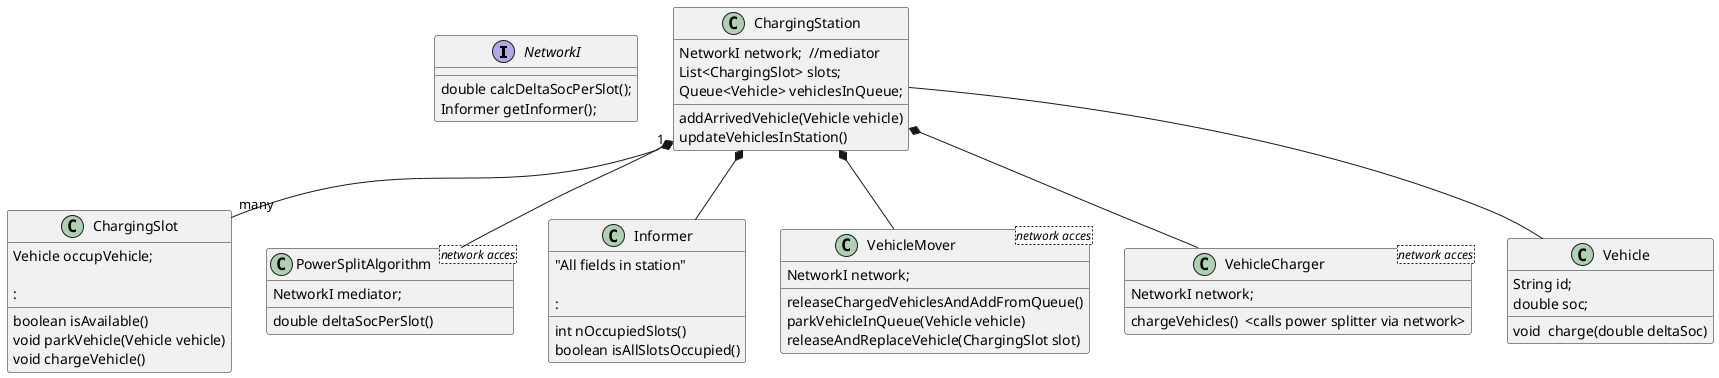 @startuml


interface NetworkI {
    double calcDeltaSocPerSlot();
    Informer getInformer();
}

class ChargingStation {
   NetworkI network;  //mediator
       List<ChargingSlot> slots;
       Queue<Vehicle> vehiclesInQueue;

     addArrivedVehicle(Vehicle vehicle)
     updateVehiclesInStation()
}

 class ChargingSlot {

    Vehicle occupVehicle;

    boolean isAvailable()
    void parkVehicle(Vehicle vehicle)
    void chargeVehicle()
    :
}

 class PowerSplitAlgorithm <network acces> {
    NetworkI mediator;

    double deltaSocPerSlot()
    }

class Informer {
     "All fields in station"

     int nOccupiedSlots()
     boolean isAllSlotsOccupied()
:
    }

class VehicleMover <network acces> {

    NetworkI network;

    releaseChargedVehiclesAndAddFromQueue()
    parkVehicleInQueue(Vehicle vehicle)
    releaseAndReplaceVehicle(ChargingSlot slot)

    }

class VehicleCharger <network acces>{
    NetworkI network;

    chargeVehicles()  <calls power splitter via network>
 }

class Vehicle {
      String id;
      double soc;

      void  charge(double deltaSoc)
 }

ChargingStation *-- PowerSplitAlgorithm
ChargingStation *-- VehicleMover
ChargingStation *-- VehicleCharger
ChargingStation *-- Informer
ChargingStation "1" *-d- "many" ChargingSlot
ChargingStation -- Vehicle

'PowerSplitAlgorithm  --- VehicleCharger

@enduml